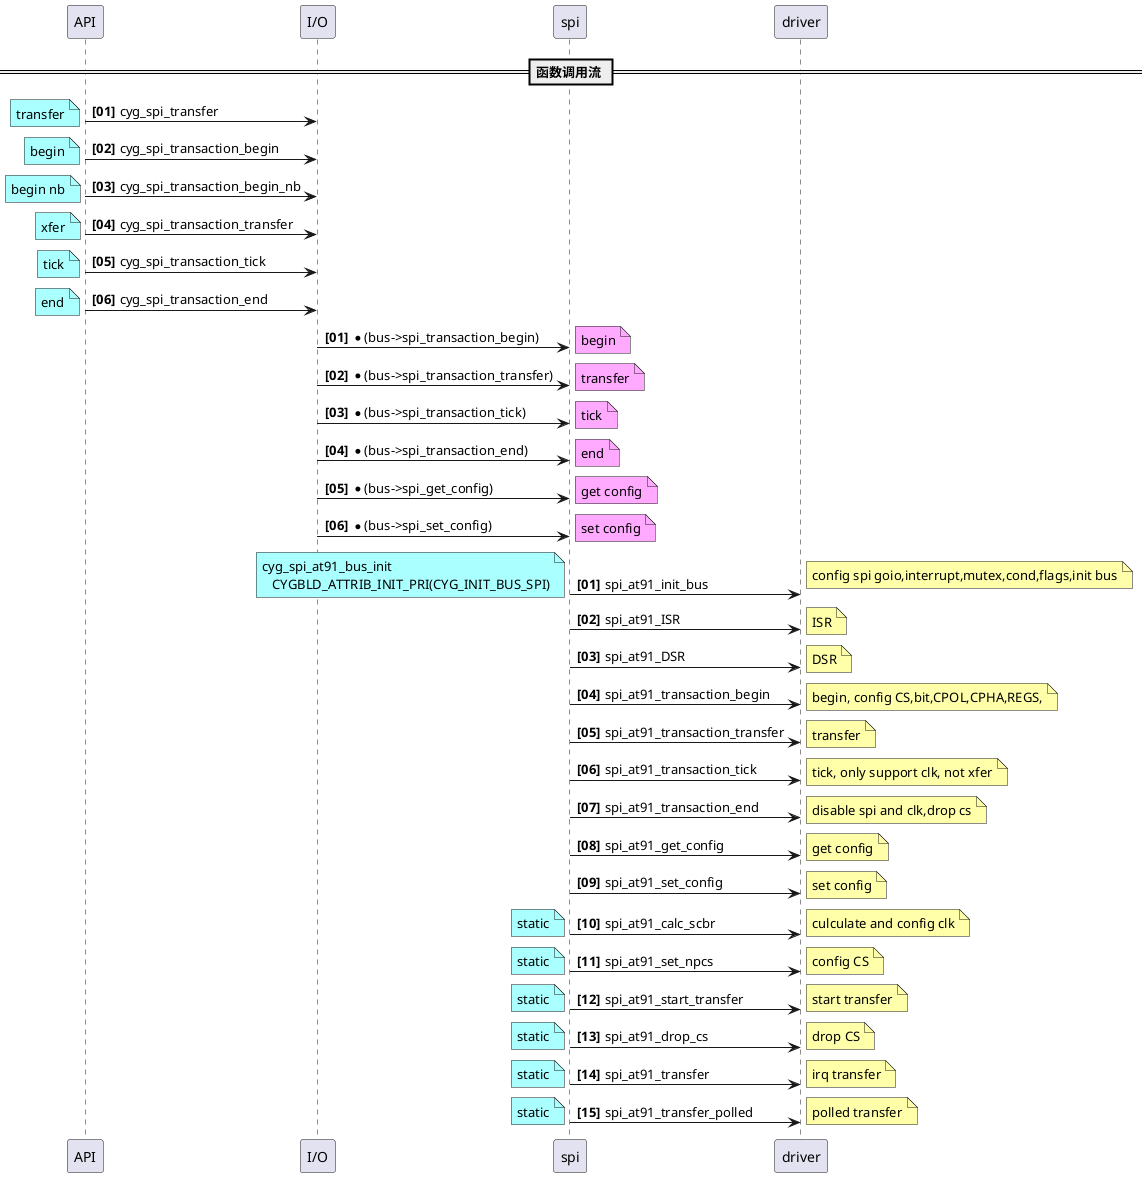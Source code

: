 @startuml
== 函数调用流 ==
autonumber "<b>[00]"
API -> "I/O" :  cyg_spi_transfer
note left #AAFFFF: transfer
API -> "I/O" :  cyg_spi_transaction_begin
note left #AAFFFF: begin
API -> "I/O" :  cyg_spi_transaction_begin_nb
note left #AAFFFF: begin nb
API -> "I/O" :  cyg_spi_transaction_transfer
note left #AAFFFF: xfer
API -> "I/O" :  cyg_spi_transaction_tick
note left #AAFFFF: tick
API -> "I/O" :  cyg_spi_transaction_end
note left #AAFFFF: end

autonumber "<b>[00]"
"I/O" -> "spi" :  *(bus->spi_transaction_begin)
note right #FFAAFF: begin
"I/O" -> "spi" :  *(bus->spi_transaction_transfer)
note right #FFAAFF: transfer
"I/O" -> "spi" :  *(bus->spi_transaction_tick)
note right #FFAAFF: tick
"I/O" -> "spi" :  *(bus->spi_transaction_end)
note right #FFAAFF: end
"I/O" -> "spi" :  *(bus->spi_get_config)
note right #FFAAFF: get config
"I/O" -> "spi" :  *(bus->spi_set_config)
note right #FFAAFF: set config

autonumber "<b>[00]"
"spi" -> "driver" :  spi_at91_init_bus
note right #FFFFAA: config spi goio,interrupt,mutex,cond,flags,init bus
note left #AAFFFF
	cyg_spi_at91_bus_init
    CYGBLD_ATTRIB_INIT_PRI(CYG_INIT_BUS_SPI)
end note
"spi" -> "driver" :  spi_at91_ISR
note right #FFFFAA: ISR
"spi" -> "driver" :  spi_at91_DSR
note right #FFFFAA: DSR
"spi" -> "driver" :  spi_at91_transaction_begin
note right #FFFFAA: begin, config CS,bit,CPOL,CPHA,REGS,
"spi" -> "driver" :  spi_at91_transaction_transfer
note right #FFFFAA: transfer
"spi" -> "driver" :  spi_at91_transaction_tick
note right #FFFFAA: tick, only support clk, not xfer
"spi" -> "driver" :  spi_at91_transaction_end
note right #FFFFAA: disable spi and clk,drop cs
"spi" -> "driver" :  spi_at91_get_config
note right #FFFFAA: get config
"spi" -> "driver" :  spi_at91_set_config
note right #FFFFAA: set config
"spi" -> "driver" :  spi_at91_calc_scbr
note right #FFFFAA: culculate and config clk
note left #AAFFFF: static
"spi" -> "driver" :  spi_at91_set_npcs
note right #FFFFAA: config CS
note left #AAFFFF: static
"spi" -> "driver" :  spi_at91_start_transfer
note right #FFFFAA: start transfer
note left #AAFFFF: static
"spi" -> "driver" :  spi_at91_drop_cs
note right #FFFFAA: drop CS
note left #AAFFFF: static
"spi" -> "driver" :  spi_at91_transfer
note right #FFFFAA: irq transfer
note left #AAFFFF: static
"spi" -> "driver" :  spi_at91_transfer_polled
note right #FFFFAA: polled transfer
note left #AAFFFF: static

@enduml